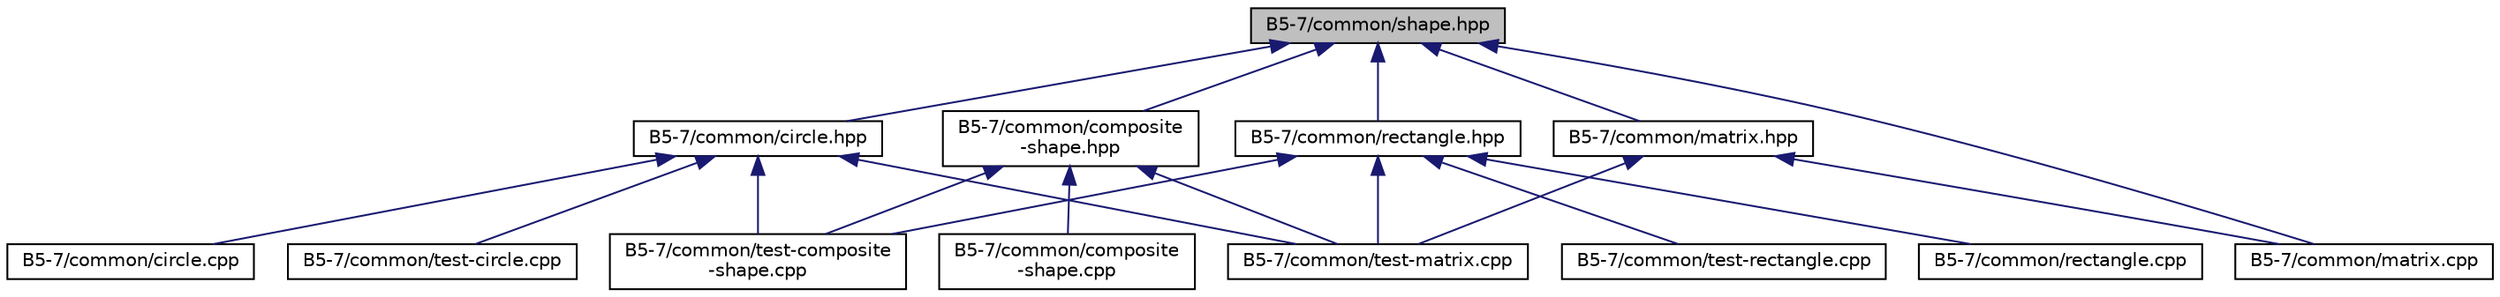 digraph "B5-7/common/shape.hpp"
{
 // LATEX_PDF_SIZE
  edge [fontname="Helvetica",fontsize="10",labelfontname="Helvetica",labelfontsize="10"];
  node [fontname="Helvetica",fontsize="10",shape=record];
  Node1 [label="B5-7/common/shape.hpp",height=0.2,width=0.4,color="black", fillcolor="grey75", style="filled", fontcolor="black",tooltip=" "];
  Node1 -> Node2 [dir="back",color="midnightblue",fontsize="10",style="solid",fontname="Helvetica"];
  Node2 [label="B5-7/common/circle.hpp",height=0.2,width=0.4,color="black", fillcolor="white", style="filled",URL="$circle_8hpp.html",tooltip=" "];
  Node2 -> Node3 [dir="back",color="midnightblue",fontsize="10",style="solid",fontname="Helvetica"];
  Node3 [label="B5-7/common/circle.cpp",height=0.2,width=0.4,color="black", fillcolor="white", style="filled",URL="$circle_8cpp.html",tooltip=" "];
  Node2 -> Node4 [dir="back",color="midnightblue",fontsize="10",style="solid",fontname="Helvetica"];
  Node4 [label="B5-7/common/test-circle.cpp",height=0.2,width=0.4,color="black", fillcolor="white", style="filled",URL="$test-circle_8cpp.html",tooltip=" "];
  Node2 -> Node5 [dir="back",color="midnightblue",fontsize="10",style="solid",fontname="Helvetica"];
  Node5 [label="B5-7/common/test-composite\l-shape.cpp",height=0.2,width=0.4,color="black", fillcolor="white", style="filled",URL="$test-composite-shape_8cpp.html",tooltip=" "];
  Node2 -> Node6 [dir="back",color="midnightblue",fontsize="10",style="solid",fontname="Helvetica"];
  Node6 [label="B5-7/common/test-matrix.cpp",height=0.2,width=0.4,color="black", fillcolor="white", style="filled",URL="$test-matrix_8cpp.html",tooltip=" "];
  Node1 -> Node7 [dir="back",color="midnightblue",fontsize="10",style="solid",fontname="Helvetica"];
  Node7 [label="B5-7/common/composite\l-shape.hpp",height=0.2,width=0.4,color="black", fillcolor="white", style="filled",URL="$composite-shape_8hpp.html",tooltip=" "];
  Node7 -> Node8 [dir="back",color="midnightblue",fontsize="10",style="solid",fontname="Helvetica"];
  Node8 [label="B5-7/common/composite\l-shape.cpp",height=0.2,width=0.4,color="black", fillcolor="white", style="filled",URL="$composite-shape_8cpp.html",tooltip=" "];
  Node7 -> Node5 [dir="back",color="midnightblue",fontsize="10",style="solid",fontname="Helvetica"];
  Node7 -> Node6 [dir="back",color="midnightblue",fontsize="10",style="solid",fontname="Helvetica"];
  Node1 -> Node9 [dir="back",color="midnightblue",fontsize="10",style="solid",fontname="Helvetica"];
  Node9 [label="B5-7/common/matrix.cpp",height=0.2,width=0.4,color="black", fillcolor="white", style="filled",URL="$matrix_8cpp.html",tooltip=" "];
  Node1 -> Node10 [dir="back",color="midnightblue",fontsize="10",style="solid",fontname="Helvetica"];
  Node10 [label="B5-7/common/matrix.hpp",height=0.2,width=0.4,color="black", fillcolor="white", style="filled",URL="$matrix_8hpp.html",tooltip=" "];
  Node10 -> Node9 [dir="back",color="midnightblue",fontsize="10",style="solid",fontname="Helvetica"];
  Node10 -> Node6 [dir="back",color="midnightblue",fontsize="10",style="solid",fontname="Helvetica"];
  Node1 -> Node11 [dir="back",color="midnightblue",fontsize="10",style="solid",fontname="Helvetica"];
  Node11 [label="B5-7/common/rectangle.hpp",height=0.2,width=0.4,color="black", fillcolor="white", style="filled",URL="$rectangle_8hpp.html",tooltip=" "];
  Node11 -> Node12 [dir="back",color="midnightblue",fontsize="10",style="solid",fontname="Helvetica"];
  Node12 [label="B5-7/common/rectangle.cpp",height=0.2,width=0.4,color="black", fillcolor="white", style="filled",URL="$rectangle_8cpp.html",tooltip=" "];
  Node11 -> Node5 [dir="back",color="midnightblue",fontsize="10",style="solid",fontname="Helvetica"];
  Node11 -> Node6 [dir="back",color="midnightblue",fontsize="10",style="solid",fontname="Helvetica"];
  Node11 -> Node13 [dir="back",color="midnightblue",fontsize="10",style="solid",fontname="Helvetica"];
  Node13 [label="B5-7/common/test-rectangle.cpp",height=0.2,width=0.4,color="black", fillcolor="white", style="filled",URL="$test-rectangle_8cpp.html",tooltip=" "];
}
